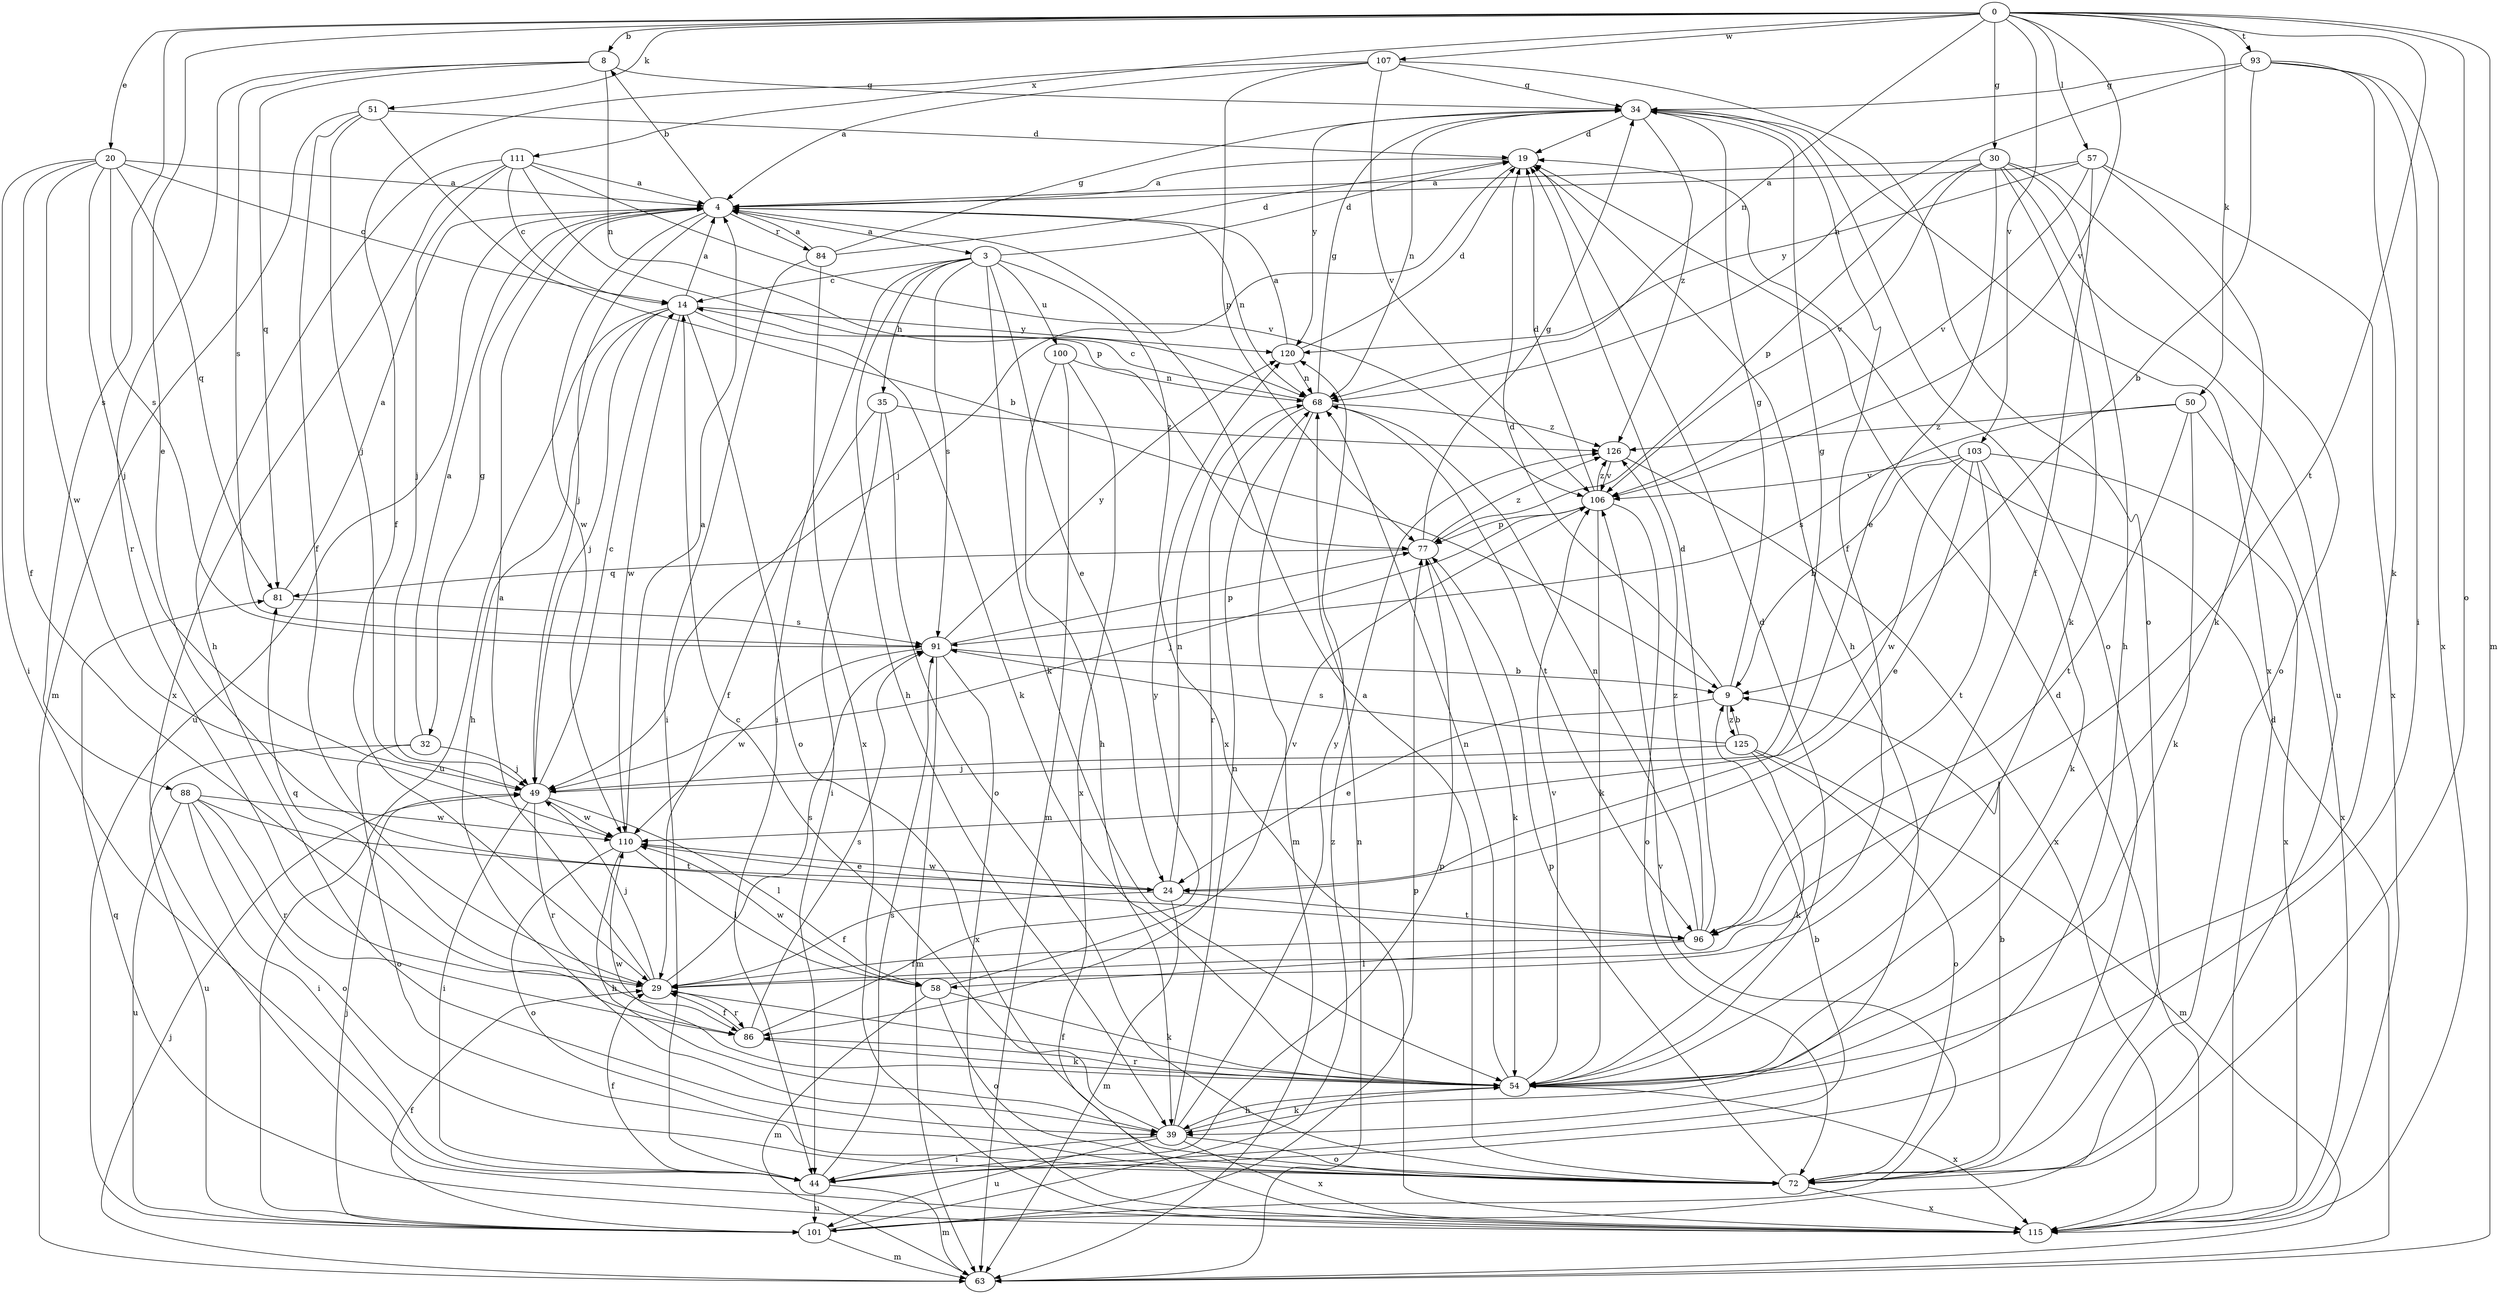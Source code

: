 strict digraph  {
0;
3;
4;
8;
9;
14;
19;
20;
24;
29;
30;
32;
34;
35;
39;
44;
49;
50;
51;
54;
57;
58;
63;
68;
72;
77;
81;
84;
86;
88;
91;
93;
96;
100;
101;
103;
106;
107;
110;
111;
115;
120;
125;
126;
0 -> 8  [label=b];
0 -> 20  [label=e];
0 -> 24  [label=e];
0 -> 30  [label=g];
0 -> 50  [label=k];
0 -> 51  [label=k];
0 -> 57  [label=l];
0 -> 63  [label=m];
0 -> 68  [label=n];
0 -> 72  [label=o];
0 -> 88  [label=s];
0 -> 93  [label=t];
0 -> 96  [label=t];
0 -> 103  [label=v];
0 -> 106  [label=v];
0 -> 107  [label=w];
0 -> 111  [label=x];
3 -> 14  [label=c];
3 -> 19  [label=d];
3 -> 24  [label=e];
3 -> 35  [label=h];
3 -> 39  [label=h];
3 -> 44  [label=i];
3 -> 54  [label=k];
3 -> 91  [label=s];
3 -> 100  [label=u];
3 -> 115  [label=x];
4 -> 3  [label=a];
4 -> 8  [label=b];
4 -> 32  [label=g];
4 -> 49  [label=j];
4 -> 68  [label=n];
4 -> 84  [label=r];
4 -> 101  [label=u];
4 -> 110  [label=w];
8 -> 34  [label=g];
8 -> 68  [label=n];
8 -> 81  [label=q];
8 -> 86  [label=r];
8 -> 91  [label=s];
9 -> 19  [label=d];
9 -> 24  [label=e];
9 -> 34  [label=g];
9 -> 125  [label=z];
14 -> 4  [label=a];
14 -> 39  [label=h];
14 -> 49  [label=j];
14 -> 54  [label=k];
14 -> 72  [label=o];
14 -> 101  [label=u];
14 -> 110  [label=w];
14 -> 120  [label=y];
19 -> 4  [label=a];
19 -> 39  [label=h];
19 -> 49  [label=j];
20 -> 4  [label=a];
20 -> 14  [label=c];
20 -> 29  [label=f];
20 -> 44  [label=i];
20 -> 49  [label=j];
20 -> 81  [label=q];
20 -> 91  [label=s];
20 -> 110  [label=w];
24 -> 29  [label=f];
24 -> 63  [label=m];
24 -> 68  [label=n];
24 -> 96  [label=t];
24 -> 110  [label=w];
29 -> 4  [label=a];
29 -> 49  [label=j];
29 -> 81  [label=q];
29 -> 86  [label=r];
29 -> 91  [label=s];
30 -> 4  [label=a];
30 -> 24  [label=e];
30 -> 39  [label=h];
30 -> 54  [label=k];
30 -> 72  [label=o];
30 -> 77  [label=p];
30 -> 101  [label=u];
30 -> 106  [label=v];
32 -> 4  [label=a];
32 -> 49  [label=j];
32 -> 72  [label=o];
32 -> 101  [label=u];
34 -> 19  [label=d];
34 -> 29  [label=f];
34 -> 68  [label=n];
34 -> 72  [label=o];
34 -> 115  [label=x];
34 -> 120  [label=y];
34 -> 126  [label=z];
35 -> 29  [label=f];
35 -> 44  [label=i];
35 -> 72  [label=o];
35 -> 126  [label=z];
39 -> 14  [label=c];
39 -> 44  [label=i];
39 -> 54  [label=k];
39 -> 68  [label=n];
39 -> 72  [label=o];
39 -> 101  [label=u];
39 -> 115  [label=x];
39 -> 120  [label=y];
44 -> 9  [label=b];
44 -> 29  [label=f];
44 -> 63  [label=m];
44 -> 77  [label=p];
44 -> 91  [label=s];
44 -> 101  [label=u];
49 -> 14  [label=c];
49 -> 34  [label=g];
49 -> 44  [label=i];
49 -> 58  [label=l];
49 -> 86  [label=r];
49 -> 110  [label=w];
50 -> 54  [label=k];
50 -> 91  [label=s];
50 -> 96  [label=t];
50 -> 115  [label=x];
50 -> 126  [label=z];
51 -> 9  [label=b];
51 -> 19  [label=d];
51 -> 29  [label=f];
51 -> 49  [label=j];
51 -> 63  [label=m];
54 -> 19  [label=d];
54 -> 29  [label=f];
54 -> 39  [label=h];
54 -> 68  [label=n];
54 -> 86  [label=r];
54 -> 106  [label=v];
54 -> 110  [label=w];
54 -> 115  [label=x];
57 -> 4  [label=a];
57 -> 29  [label=f];
57 -> 54  [label=k];
57 -> 106  [label=v];
57 -> 115  [label=x];
57 -> 120  [label=y];
58 -> 54  [label=k];
58 -> 63  [label=m];
58 -> 72  [label=o];
58 -> 106  [label=v];
58 -> 110  [label=w];
63 -> 19  [label=d];
63 -> 49  [label=j];
63 -> 68  [label=n];
68 -> 14  [label=c];
68 -> 34  [label=g];
68 -> 63  [label=m];
68 -> 86  [label=r];
68 -> 96  [label=t];
68 -> 126  [label=z];
72 -> 4  [label=a];
72 -> 9  [label=b];
72 -> 77  [label=p];
72 -> 115  [label=x];
77 -> 34  [label=g];
77 -> 54  [label=k];
77 -> 81  [label=q];
77 -> 126  [label=z];
81 -> 4  [label=a];
81 -> 91  [label=s];
84 -> 4  [label=a];
84 -> 19  [label=d];
84 -> 34  [label=g];
84 -> 44  [label=i];
84 -> 115  [label=x];
86 -> 29  [label=f];
86 -> 54  [label=k];
86 -> 91  [label=s];
86 -> 120  [label=y];
88 -> 44  [label=i];
88 -> 72  [label=o];
88 -> 86  [label=r];
88 -> 96  [label=t];
88 -> 101  [label=u];
88 -> 110  [label=w];
91 -> 9  [label=b];
91 -> 63  [label=m];
91 -> 77  [label=p];
91 -> 110  [label=w];
91 -> 115  [label=x];
91 -> 120  [label=y];
93 -> 9  [label=b];
93 -> 34  [label=g];
93 -> 44  [label=i];
93 -> 54  [label=k];
93 -> 68  [label=n];
93 -> 115  [label=x];
96 -> 19  [label=d];
96 -> 29  [label=f];
96 -> 58  [label=l];
96 -> 68  [label=n];
96 -> 126  [label=z];
100 -> 39  [label=h];
100 -> 63  [label=m];
100 -> 68  [label=n];
100 -> 115  [label=x];
101 -> 29  [label=f];
101 -> 49  [label=j];
101 -> 63  [label=m];
101 -> 77  [label=p];
101 -> 106  [label=v];
101 -> 126  [label=z];
103 -> 9  [label=b];
103 -> 24  [label=e];
103 -> 54  [label=k];
103 -> 96  [label=t];
103 -> 106  [label=v];
103 -> 110  [label=w];
103 -> 115  [label=x];
106 -> 19  [label=d];
106 -> 49  [label=j];
106 -> 54  [label=k];
106 -> 72  [label=o];
106 -> 77  [label=p];
106 -> 126  [label=z];
107 -> 4  [label=a];
107 -> 29  [label=f];
107 -> 34  [label=g];
107 -> 72  [label=o];
107 -> 77  [label=p];
107 -> 106  [label=v];
110 -> 4  [label=a];
110 -> 24  [label=e];
110 -> 39  [label=h];
110 -> 58  [label=l];
110 -> 72  [label=o];
111 -> 4  [label=a];
111 -> 14  [label=c];
111 -> 39  [label=h];
111 -> 49  [label=j];
111 -> 77  [label=p];
111 -> 106  [label=v];
111 -> 115  [label=x];
115 -> 19  [label=d];
115 -> 81  [label=q];
120 -> 4  [label=a];
120 -> 19  [label=d];
120 -> 68  [label=n];
125 -> 9  [label=b];
125 -> 49  [label=j];
125 -> 54  [label=k];
125 -> 63  [label=m];
125 -> 72  [label=o];
125 -> 91  [label=s];
126 -> 106  [label=v];
126 -> 115  [label=x];
}
